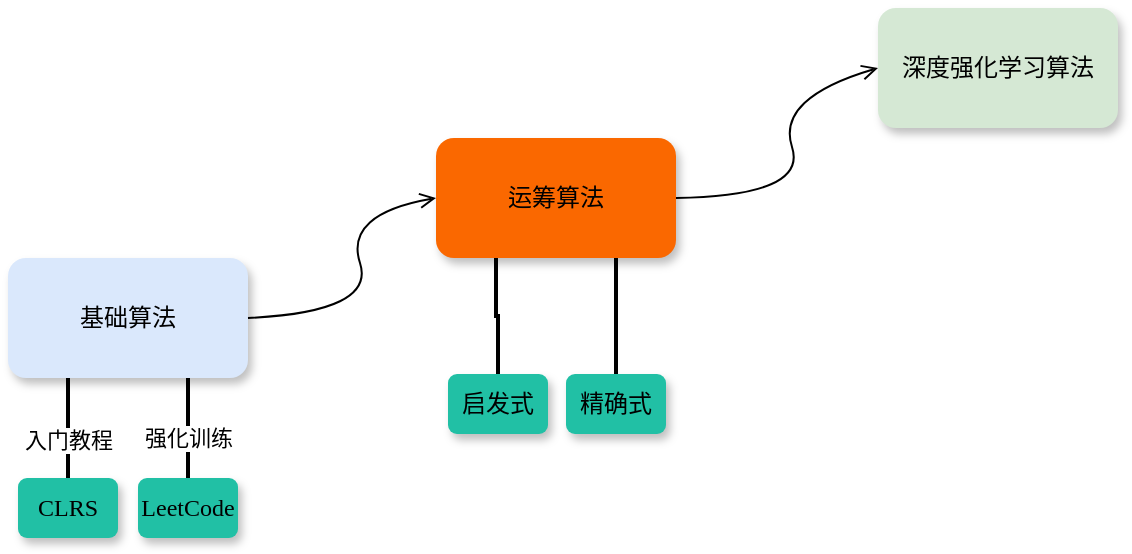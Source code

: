 <mxfile version="20.2.7" type="github">
  <diagram id="Gd7Hyvb9YNo9JDkE_sxB" name="Page-1">
    <mxGraphModel dx="728" dy="410" grid="0" gridSize="10" guides="1" tooltips="1" connect="1" arrows="1" fold="1" page="1" pageScale="1" pageWidth="827" pageHeight="1169" math="0" shadow="0">
      <root>
        <mxCell id="0" />
        <mxCell id="1" parent="0" />
        <mxCell id="BRfpWw1YMrOVlkKp13VQ-9" style="edgeStyle=orthogonalEdgeStyle;rounded=0;orthogonalLoop=1;jettySize=auto;html=1;exitX=0.25;exitY=1;exitDx=0;exitDy=0;entryX=0.5;entryY=0;entryDx=0;entryDy=0;fontColor=#000000;endArrow=none;endFill=0;strokeColor=#000000;fillColor=#21C0A5;strokeWidth=2;" edge="1" parent="1" source="BRfpWw1YMrOVlkKp13VQ-1" target="BRfpWw1YMrOVlkKp13VQ-7">
          <mxGeometry relative="1" as="geometry" />
        </mxCell>
        <mxCell id="BRfpWw1YMrOVlkKp13VQ-12" value="入门教程" style="edgeLabel;html=1;align=center;verticalAlign=middle;resizable=0;points=[];fontFamily=金梅粗铁塔字范例;fontColor=#000000;" vertex="1" connectable="0" parent="BRfpWw1YMrOVlkKp13VQ-9">
          <mxGeometry x="0.055" y="-1" relative="1" as="geometry">
            <mxPoint x="1" y="4" as="offset" />
          </mxGeometry>
        </mxCell>
        <mxCell id="BRfpWw1YMrOVlkKp13VQ-10" style="edgeStyle=orthogonalEdgeStyle;rounded=0;orthogonalLoop=1;jettySize=auto;html=1;exitX=0.75;exitY=1;exitDx=0;exitDy=0;fontFamily=Kirang Haerang;fontSource=https%3A%2F%2Ffonts.googleapis.com%2Fcss%3Ffamily%3DKirang%2BHaerang;fontColor=#000000;endArrow=none;endFill=0;strokeColor=#000000;fillColor=#21C0A5;strokeWidth=2;" edge="1" parent="1" source="BRfpWw1YMrOVlkKp13VQ-1" target="BRfpWw1YMrOVlkKp13VQ-8">
          <mxGeometry relative="1" as="geometry" />
        </mxCell>
        <mxCell id="BRfpWw1YMrOVlkKp13VQ-11" value="强化训练" style="edgeLabel;html=1;align=center;verticalAlign=middle;resizable=0;points=[];fontFamily=金梅粗铁塔字范例;fontColor=#000000;fontSource=https%3A%2F%2Ffonts.googleapis.com%2Fcss%3Ffamily%3D%25E9%2587%2591%25E6%25A2%2585%25E7%25B2%2597%25E9%2593%2581%25E5%25A1%2594%25E5%25AD%2597%25E8%258C%2583%25E4%25BE%258B;" vertex="1" connectable="0" parent="BRfpWw1YMrOVlkKp13VQ-10">
          <mxGeometry x="0.055" y="-1" relative="1" as="geometry">
            <mxPoint x="1" y="3" as="offset" />
          </mxGeometry>
        </mxCell>
        <mxCell id="BRfpWw1YMrOVlkKp13VQ-1" value="&lt;font face=&quot;金梅粗铁塔字范例&quot; data-font-src=&quot;https://fonts.googleapis.com/css?family=%E9%87%91%E6%A2%85%E7%B2%97%E9%93%81%E5%A1%94%E5%AD%97%E8%8C%83%E4%BE%8B&quot;&gt;基础算法&lt;/font&gt;" style="rounded=1;whiteSpace=wrap;html=1;fillColor=#dae8fc;strokeColor=none;sketch=0;shadow=1;glass=0;" vertex="1" parent="1">
          <mxGeometry x="131" y="299" width="120" height="60" as="geometry" />
        </mxCell>
        <mxCell id="BRfpWw1YMrOVlkKp13VQ-15" style="edgeStyle=orthogonalEdgeStyle;rounded=0;orthogonalLoop=1;jettySize=auto;html=1;exitX=0.25;exitY=1;exitDx=0;exitDy=0;entryX=0.5;entryY=0;entryDx=0;entryDy=0;fontFamily=金梅粗铁塔字范例;fontSource=https%3A%2F%2Ffonts.googleapis.com%2Fcss%3Ffamily%3D%25E9%2587%2591%25E6%25A2%2585%25E7%25B2%2597%25E9%2593%2581%25E5%25A1%2594%25E5%25AD%2597%25E8%258C%2583%25E4%25BE%258B;fontColor=#000000;endArrow=none;endFill=0;strokeColor=#000000;strokeWidth=2;fillColor=#21C0A5;" edge="1" parent="1" source="BRfpWw1YMrOVlkKp13VQ-2" target="BRfpWw1YMrOVlkKp13VQ-13">
          <mxGeometry relative="1" as="geometry" />
        </mxCell>
        <mxCell id="BRfpWw1YMrOVlkKp13VQ-2" value="&lt;font data-font-src=&quot;https://fonts.googleapis.com/css?family=%E9%87%91%E6%A2%85%E7%B2%97%E9%93%81%E5%A1%94%E5%AD%97%E8%8C%83%E4%BE%8B&quot; face=&quot;金梅粗铁塔字范例&quot;&gt;运筹算法&lt;/font&gt;" style="rounded=1;whiteSpace=wrap;html=1;fillColor=#fa6800;strokeColor=none;sketch=0;shadow=1;glass=0;fontColor=#000000;" vertex="1" parent="1">
          <mxGeometry x="345" y="239" width="120" height="60" as="geometry" />
        </mxCell>
        <mxCell id="BRfpWw1YMrOVlkKp13VQ-3" value="" style="curved=1;endArrow=open;html=1;rounded=0;fontColor=#5C5C5C;strokeColor=#000000;fillColor=#21C0A5;entryX=0;entryY=0.5;entryDx=0;entryDy=0;exitX=1;exitY=0.5;exitDx=0;exitDy=0;endFill=0;" edge="1" parent="1" source="BRfpWw1YMrOVlkKp13VQ-1" target="BRfpWw1YMrOVlkKp13VQ-2">
          <mxGeometry width="50" height="50" relative="1" as="geometry">
            <mxPoint x="231" y="294" as="sourcePoint" />
            <mxPoint x="281" y="244" as="targetPoint" />
            <Array as="points">
              <mxPoint x="315" y="326" />
              <mxPoint x="299" y="277" />
            </Array>
          </mxGeometry>
        </mxCell>
        <mxCell id="BRfpWw1YMrOVlkKp13VQ-4" value="&lt;font data-font-src=&quot;https://fonts.googleapis.com/css?family=%E9%87%91%E6%A2%85%E7%B2%97%E9%93%81%E5%A1%94%E5%AD%97%E8%8C%83%E4%BE%8B&quot; face=&quot;金梅粗铁塔字范例&quot; color=&quot;#000000&quot;&gt;深度强化学习算法&lt;/font&gt;" style="rounded=1;whiteSpace=wrap;html=1;fillColor=#d5e8d4;strokeColor=none;sketch=0;shadow=1;glass=0;" vertex="1" parent="1">
          <mxGeometry x="566" y="174" width="120" height="60" as="geometry" />
        </mxCell>
        <mxCell id="BRfpWw1YMrOVlkKp13VQ-6" value="" style="curved=1;endArrow=open;html=1;rounded=0;fontColor=#5C5C5C;strokeColor=#000000;fillColor=#21C0A5;entryX=0;entryY=0.5;entryDx=0;entryDy=0;exitX=1;exitY=0.5;exitDx=0;exitDy=0;endFill=0;" edge="1" parent="1" source="BRfpWw1YMrOVlkKp13VQ-2" target="BRfpWw1YMrOVlkKp13VQ-4">
          <mxGeometry width="50" height="50" relative="1" as="geometry">
            <mxPoint x="467" y="271" as="sourcePoint" />
            <mxPoint x="561" y="211" as="targetPoint" />
            <Array as="points">
              <mxPoint x="531" y="268" />
              <mxPoint x="515" y="219" />
            </Array>
          </mxGeometry>
        </mxCell>
        <mxCell id="BRfpWw1YMrOVlkKp13VQ-7" value="&lt;font data-font-src=&quot;https://fonts.googleapis.com/css?family=Kirang+Haerang&quot; face=&quot;Kirang Haerang&quot;&gt;CLRS&lt;/font&gt;" style="rounded=1;whiteSpace=wrap;html=1;shadow=1;glass=0;sketch=0;fontColor=#000000;strokeColor=none;fillColor=#21C0A5;" vertex="1" parent="1">
          <mxGeometry x="136" y="409" width="50" height="30" as="geometry" />
        </mxCell>
        <mxCell id="BRfpWw1YMrOVlkKp13VQ-8" value="&lt;font data-font-src=&quot;https://fonts.googleapis.com/css?family=Kirang+Haerang&quot; face=&quot;Kirang Haerang&quot;&gt;LeetCode&lt;/font&gt;" style="rounded=1;whiteSpace=wrap;html=1;shadow=1;glass=0;sketch=0;fontColor=#000000;strokeColor=none;fillColor=#21C0A5;" vertex="1" parent="1">
          <mxGeometry x="196" y="409" width="50" height="30" as="geometry" />
        </mxCell>
        <mxCell id="BRfpWw1YMrOVlkKp13VQ-13" value="&lt;font face=&quot;Kirang Haerang&quot;&gt;启发式&lt;/font&gt;" style="rounded=1;whiteSpace=wrap;html=1;shadow=1;glass=0;sketch=0;fontColor=#000000;strokeColor=none;fillColor=#21C0A5;" vertex="1" parent="1">
          <mxGeometry x="351" y="357" width="50" height="30" as="geometry" />
        </mxCell>
        <mxCell id="BRfpWw1YMrOVlkKp13VQ-16" style="edgeStyle=orthogonalEdgeStyle;rounded=0;orthogonalLoop=1;jettySize=auto;html=1;exitX=0.5;exitY=0;exitDx=0;exitDy=0;entryX=0.75;entryY=1;entryDx=0;entryDy=0;fontFamily=金梅粗铁塔字范例;fontSource=https%3A%2F%2Ffonts.googleapis.com%2Fcss%3Ffamily%3D%25E9%2587%2591%25E6%25A2%2585%25E7%25B2%2597%25E9%2593%2581%25E5%25A1%2594%25E5%25AD%2597%25E8%258C%2583%25E4%25BE%258B;fontColor=#000000;endArrow=none;endFill=0;strokeColor=#000000;strokeWidth=2;fillColor=#21C0A5;" edge="1" parent="1" source="BRfpWw1YMrOVlkKp13VQ-14" target="BRfpWw1YMrOVlkKp13VQ-2">
          <mxGeometry relative="1" as="geometry" />
        </mxCell>
        <mxCell id="BRfpWw1YMrOVlkKp13VQ-14" value="&lt;font face=&quot;Kirang Haerang&quot;&gt;精确式&lt;/font&gt;" style="rounded=1;whiteSpace=wrap;html=1;shadow=1;glass=0;sketch=0;fontColor=#000000;strokeColor=none;fillColor=#21C0A5;" vertex="1" parent="1">
          <mxGeometry x="410" y="357" width="50" height="30" as="geometry" />
        </mxCell>
      </root>
    </mxGraphModel>
  </diagram>
</mxfile>
